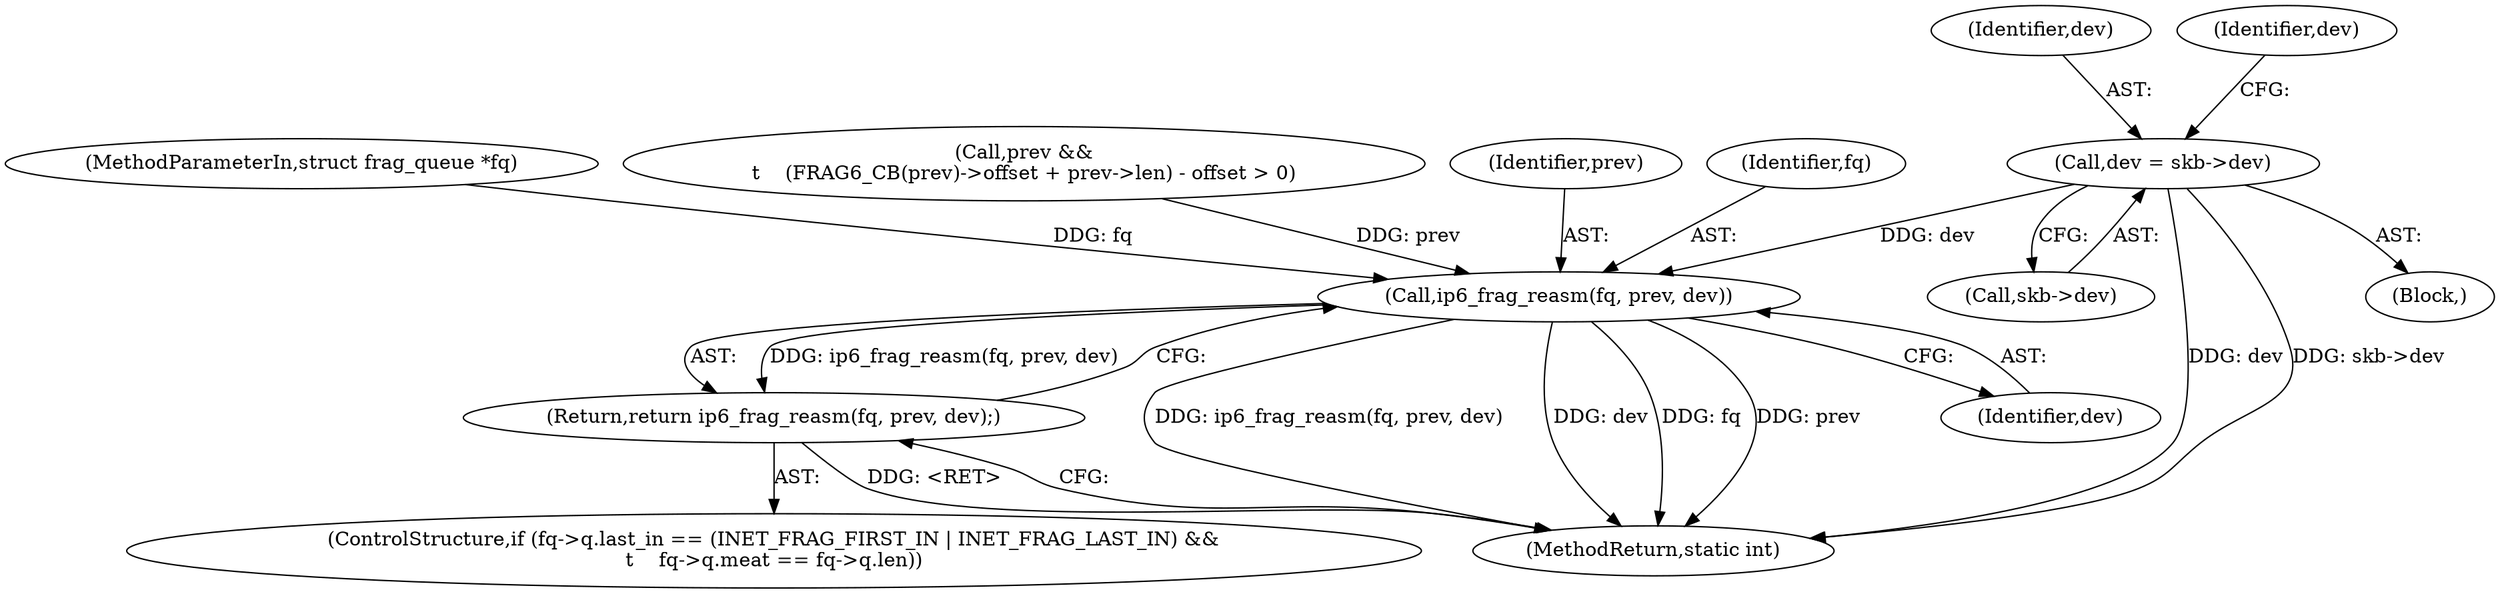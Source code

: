 digraph "0_linux_70789d7052239992824628db8133de08dc78e593_0@pointer" {
"1000460" [label="(Call,dev = skb->dev)"];
"1000550" [label="(Call,ip6_frag_reasm(fq, prev, dev))"];
"1000549" [label="(Return,return ip6_frag_reasm(fq, prev, dev);)"];
"1000550" [label="(Call,ip6_frag_reasm(fq, prev, dev))"];
"1000549" [label="(Return,return ip6_frag_reasm(fq, prev, dev);)"];
"1000462" [label="(Call,skb->dev)"];
"1000114" [label="(MethodParameterIn,struct frag_queue *fq)"];
"1000597" [label="(MethodReturn,static int)"];
"1000553" [label="(Identifier,dev)"];
"1000527" [label="(ControlStructure,if (fq->q.last_in == (INET_FRAG_FIRST_IN | INET_FRAG_LAST_IN) &&\n\t    fq->q.meat == fq->q.len))"];
"1000399" [label="(Call,prev &&\n\t    (FRAG6_CB(prev)->offset + prev->len) - offset > 0)"];
"1000552" [label="(Identifier,prev)"];
"1000460" [label="(Call,dev = skb->dev)"];
"1000551" [label="(Identifier,fq)"];
"1000461" [label="(Identifier,dev)"];
"1000466" [label="(Identifier,dev)"];
"1000118" [label="(Block,)"];
"1000460" -> "1000118"  [label="AST: "];
"1000460" -> "1000462"  [label="CFG: "];
"1000461" -> "1000460"  [label="AST: "];
"1000462" -> "1000460"  [label="AST: "];
"1000466" -> "1000460"  [label="CFG: "];
"1000460" -> "1000597"  [label="DDG: dev"];
"1000460" -> "1000597"  [label="DDG: skb->dev"];
"1000460" -> "1000550"  [label="DDG: dev"];
"1000550" -> "1000549"  [label="AST: "];
"1000550" -> "1000553"  [label="CFG: "];
"1000551" -> "1000550"  [label="AST: "];
"1000552" -> "1000550"  [label="AST: "];
"1000553" -> "1000550"  [label="AST: "];
"1000549" -> "1000550"  [label="CFG: "];
"1000550" -> "1000597"  [label="DDG: ip6_frag_reasm(fq, prev, dev)"];
"1000550" -> "1000597"  [label="DDG: dev"];
"1000550" -> "1000597"  [label="DDG: fq"];
"1000550" -> "1000597"  [label="DDG: prev"];
"1000550" -> "1000549"  [label="DDG: ip6_frag_reasm(fq, prev, dev)"];
"1000114" -> "1000550"  [label="DDG: fq"];
"1000399" -> "1000550"  [label="DDG: prev"];
"1000549" -> "1000527"  [label="AST: "];
"1000597" -> "1000549"  [label="CFG: "];
"1000549" -> "1000597"  [label="DDG: <RET>"];
}

